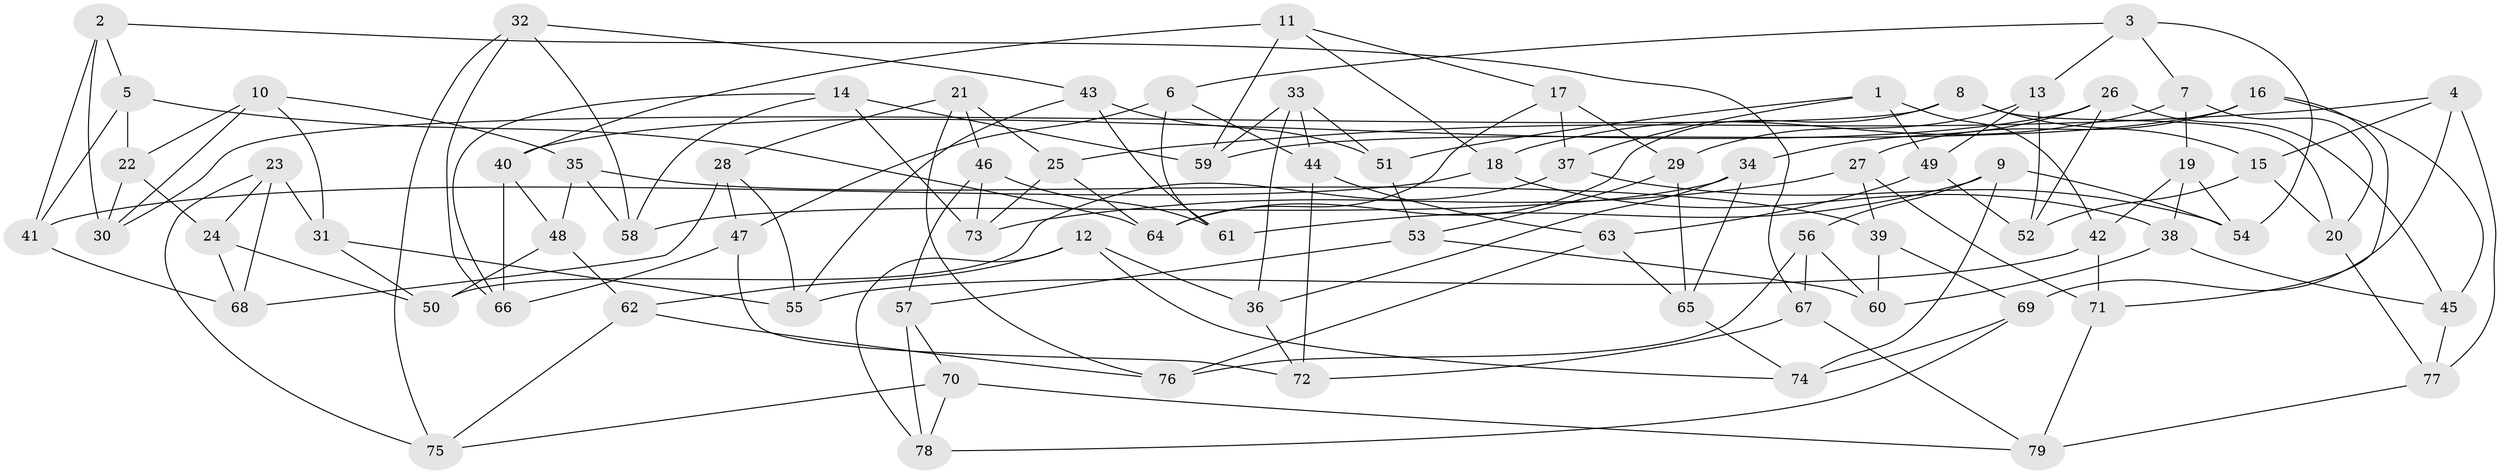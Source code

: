 // Generated by graph-tools (version 1.1) at 2025/03/03/09/25 03:03:06]
// undirected, 79 vertices, 158 edges
graph export_dot {
graph [start="1"]
  node [color=gray90,style=filled];
  1;
  2;
  3;
  4;
  5;
  6;
  7;
  8;
  9;
  10;
  11;
  12;
  13;
  14;
  15;
  16;
  17;
  18;
  19;
  20;
  21;
  22;
  23;
  24;
  25;
  26;
  27;
  28;
  29;
  30;
  31;
  32;
  33;
  34;
  35;
  36;
  37;
  38;
  39;
  40;
  41;
  42;
  43;
  44;
  45;
  46;
  47;
  48;
  49;
  50;
  51;
  52;
  53;
  54;
  55;
  56;
  57;
  58;
  59;
  60;
  61;
  62;
  63;
  64;
  65;
  66;
  67;
  68;
  69;
  70;
  71;
  72;
  73;
  74;
  75;
  76;
  77;
  78;
  79;
  1 -- 49;
  1 -- 42;
  1 -- 51;
  1 -- 37;
  2 -- 5;
  2 -- 67;
  2 -- 30;
  2 -- 41;
  3 -- 13;
  3 -- 7;
  3 -- 6;
  3 -- 54;
  4 -- 77;
  4 -- 25;
  4 -- 15;
  4 -- 69;
  5 -- 64;
  5 -- 41;
  5 -- 22;
  6 -- 61;
  6 -- 44;
  6 -- 47;
  7 -- 19;
  7 -- 20;
  7 -- 18;
  8 -- 15;
  8 -- 20;
  8 -- 30;
  8 -- 64;
  9 -- 56;
  9 -- 74;
  9 -- 54;
  9 -- 61;
  10 -- 22;
  10 -- 31;
  10 -- 35;
  10 -- 30;
  11 -- 17;
  11 -- 18;
  11 -- 59;
  11 -- 40;
  12 -- 36;
  12 -- 74;
  12 -- 62;
  12 -- 78;
  13 -- 52;
  13 -- 29;
  13 -- 49;
  14 -- 66;
  14 -- 73;
  14 -- 59;
  14 -- 58;
  15 -- 20;
  15 -- 52;
  16 -- 27;
  16 -- 45;
  16 -- 71;
  16 -- 59;
  17 -- 29;
  17 -- 37;
  17 -- 64;
  18 -- 38;
  18 -- 41;
  19 -- 38;
  19 -- 42;
  19 -- 54;
  20 -- 77;
  21 -- 76;
  21 -- 25;
  21 -- 28;
  21 -- 46;
  22 -- 24;
  22 -- 30;
  23 -- 24;
  23 -- 31;
  23 -- 75;
  23 -- 68;
  24 -- 50;
  24 -- 68;
  25 -- 64;
  25 -- 73;
  26 -- 45;
  26 -- 52;
  26 -- 40;
  26 -- 34;
  27 -- 71;
  27 -- 73;
  27 -- 39;
  28 -- 47;
  28 -- 55;
  28 -- 68;
  29 -- 53;
  29 -- 65;
  31 -- 55;
  31 -- 50;
  32 -- 43;
  32 -- 75;
  32 -- 58;
  32 -- 66;
  33 -- 51;
  33 -- 59;
  33 -- 36;
  33 -- 44;
  34 -- 58;
  34 -- 65;
  34 -- 36;
  35 -- 58;
  35 -- 39;
  35 -- 48;
  36 -- 72;
  37 -- 50;
  37 -- 54;
  38 -- 60;
  38 -- 45;
  39 -- 60;
  39 -- 69;
  40 -- 66;
  40 -- 48;
  41 -- 68;
  42 -- 71;
  42 -- 55;
  43 -- 55;
  43 -- 61;
  43 -- 51;
  44 -- 63;
  44 -- 72;
  45 -- 77;
  46 -- 57;
  46 -- 73;
  46 -- 61;
  47 -- 72;
  47 -- 66;
  48 -- 62;
  48 -- 50;
  49 -- 63;
  49 -- 52;
  51 -- 53;
  53 -- 60;
  53 -- 57;
  56 -- 60;
  56 -- 76;
  56 -- 67;
  57 -- 78;
  57 -- 70;
  62 -- 76;
  62 -- 75;
  63 -- 76;
  63 -- 65;
  65 -- 74;
  67 -- 72;
  67 -- 79;
  69 -- 74;
  69 -- 78;
  70 -- 75;
  70 -- 78;
  70 -- 79;
  71 -- 79;
  77 -- 79;
}
